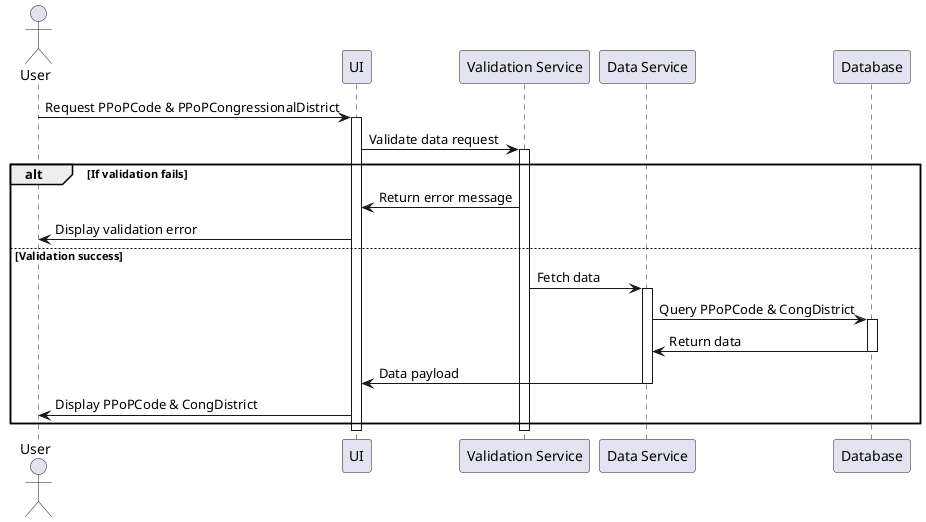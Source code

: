 @startuml
actor User as user
participant "UI" as ui
participant "Validation Service" as validator
participant "Data Service" as dataService
participant "Database" as db

user -> ui : Request PPoPCode & PPoPCongressionalDistrict
activate ui

ui -> validator : Validate data request
activate validator

alt If validation fails
    validator -> ui : Return error message
    ui -> user : Display validation error
else Validation success
    validator -> dataService : Fetch data
    activate dataService
    dataService -> db : Query PPoPCode & CongDistrict
    activate db
    db -> dataService : Return data
    deactivate db
    dataService -> ui : Data payload
    deactivate dataService
    ui -> user : Display PPoPCode & CongDistrict
end

deactivate validator
deactivate ui
@enduml